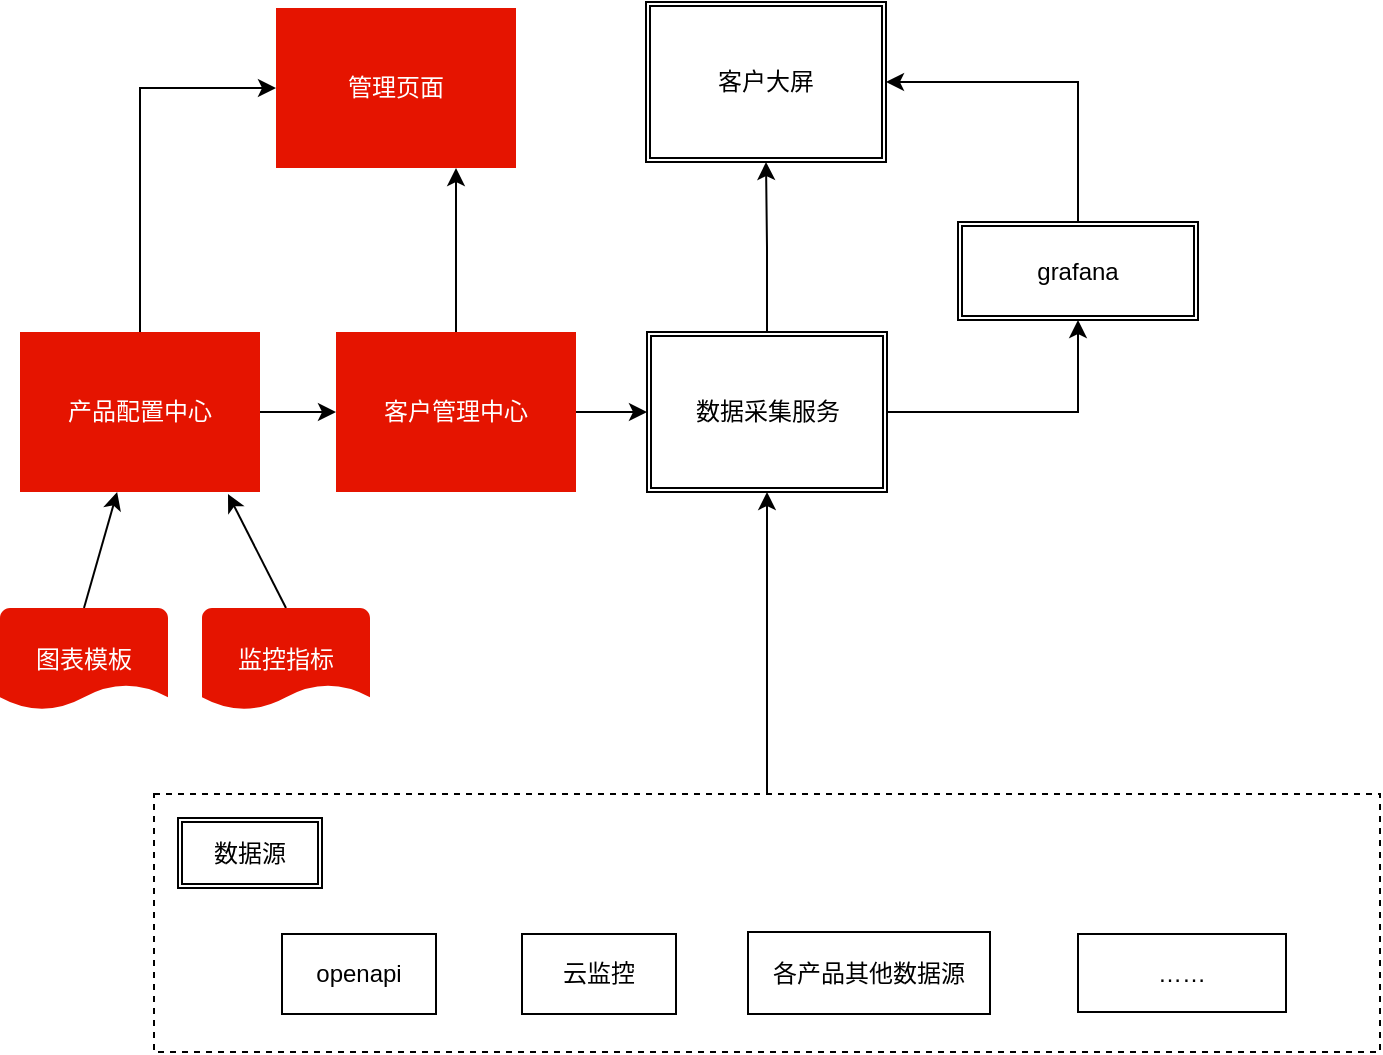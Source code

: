 <mxfile version="15.6.8" type="github">
  <diagram id="kgpKYQtTHZ0yAKxKKP6v" name="Page-1">
    <mxGraphModel dx="1298" dy="809" grid="0" gridSize="10" guides="1" tooltips="1" connect="1" arrows="1" fold="1" page="1" pageScale="1" pageWidth="850" pageHeight="1100" math="0" shadow="0">
      <root>
        <mxCell id="0" />
        <mxCell id="1" parent="0" />
        <mxCell id="z9opmIHiARBxPkGekNrL-34" style="edgeStyle=orthogonalEdgeStyle;rounded=0;orthogonalLoop=1;jettySize=auto;html=1;exitX=1;exitY=0.5;exitDx=0;exitDy=0;" edge="1" parent="1" source="z9opmIHiARBxPkGekNrL-1" target="z9opmIHiARBxPkGekNrL-2">
          <mxGeometry relative="1" as="geometry" />
        </mxCell>
        <mxCell id="z9opmIHiARBxPkGekNrL-36" style="edgeStyle=orthogonalEdgeStyle;rounded=0;orthogonalLoop=1;jettySize=auto;html=1;exitX=0.5;exitY=0;exitDx=0;exitDy=0;fontSize=14;entryX=0;entryY=0.5;entryDx=0;entryDy=0;" edge="1" parent="1" source="z9opmIHiARBxPkGekNrL-1" target="z9opmIHiARBxPkGekNrL-35">
          <mxGeometry relative="1" as="geometry" />
        </mxCell>
        <mxCell id="z9opmIHiARBxPkGekNrL-1" value="产品配置中心" style="shape=ext;double=1;rounded=0;whiteSpace=wrap;html=1;fillColor=#e51400;fontColor=#ffffff;strokeColor=none;" vertex="1" parent="1">
          <mxGeometry x="82" y="265" width="120" height="80" as="geometry" />
        </mxCell>
        <mxCell id="z9opmIHiARBxPkGekNrL-30" style="edgeStyle=none;rounded=0;orthogonalLoop=1;jettySize=auto;html=1;exitX=1;exitY=0.5;exitDx=0;exitDy=0;entryX=0;entryY=0.5;entryDx=0;entryDy=0;" edge="1" parent="1" source="z9opmIHiARBxPkGekNrL-2" target="z9opmIHiARBxPkGekNrL-4">
          <mxGeometry relative="1" as="geometry" />
        </mxCell>
        <mxCell id="z9opmIHiARBxPkGekNrL-37" style="rounded=0;orthogonalLoop=1;jettySize=auto;html=1;entryX=0.75;entryY=1;entryDx=0;entryDy=0;fontSize=14;" edge="1" parent="1" source="z9opmIHiARBxPkGekNrL-2" target="z9opmIHiARBxPkGekNrL-35">
          <mxGeometry relative="1" as="geometry" />
        </mxCell>
        <mxCell id="z9opmIHiARBxPkGekNrL-2" value="客户管理中心" style="shape=ext;double=1;rounded=0;whiteSpace=wrap;html=1;fillColor=#e51400;fontColor=#ffffff;strokeColor=none;" vertex="1" parent="1">
          <mxGeometry x="240" y="265" width="120" height="80" as="geometry" />
        </mxCell>
        <mxCell id="z9opmIHiARBxPkGekNrL-6" value="" style="edgeStyle=orthogonalEdgeStyle;rounded=0;orthogonalLoop=1;jettySize=auto;html=1;" edge="1" parent="1" source="z9opmIHiARBxPkGekNrL-4" target="z9opmIHiARBxPkGekNrL-5">
          <mxGeometry relative="1" as="geometry" />
        </mxCell>
        <mxCell id="z9opmIHiARBxPkGekNrL-32" style="edgeStyle=orthogonalEdgeStyle;rounded=0;orthogonalLoop=1;jettySize=auto;html=1;exitX=1;exitY=0.5;exitDx=0;exitDy=0;entryX=0.5;entryY=1;entryDx=0;entryDy=0;" edge="1" parent="1" source="z9opmIHiARBxPkGekNrL-4" target="z9opmIHiARBxPkGekNrL-7">
          <mxGeometry relative="1" as="geometry" />
        </mxCell>
        <mxCell id="z9opmIHiARBxPkGekNrL-4" value="数据采集服务" style="shape=ext;double=1;rounded=0;whiteSpace=wrap;html=1;" vertex="1" parent="1">
          <mxGeometry x="395.5" y="265" width="120" height="80" as="geometry" />
        </mxCell>
        <mxCell id="z9opmIHiARBxPkGekNrL-5" value="客户大屏" style="shape=ext;double=1;rounded=0;whiteSpace=wrap;html=1;" vertex="1" parent="1">
          <mxGeometry x="395" y="100" width="120" height="80" as="geometry" />
        </mxCell>
        <mxCell id="z9opmIHiARBxPkGekNrL-33" style="edgeStyle=orthogonalEdgeStyle;rounded=0;orthogonalLoop=1;jettySize=auto;html=1;entryX=1;entryY=0.5;entryDx=0;entryDy=0;exitX=0.5;exitY=0;exitDx=0;exitDy=0;" edge="1" parent="1" source="z9opmIHiARBxPkGekNrL-7" target="z9opmIHiARBxPkGekNrL-5">
          <mxGeometry relative="1" as="geometry" />
        </mxCell>
        <mxCell id="z9opmIHiARBxPkGekNrL-7" value="grafana" style="shape=ext;double=1;rounded=0;whiteSpace=wrap;html=1;" vertex="1" parent="1">
          <mxGeometry x="551" y="210" width="120" height="49" as="geometry" />
        </mxCell>
        <mxCell id="z9opmIHiARBxPkGekNrL-31" style="edgeStyle=none;rounded=0;orthogonalLoop=1;jettySize=auto;html=1;" edge="1" parent="1" source="z9opmIHiARBxPkGekNrL-12" target="z9opmIHiARBxPkGekNrL-4">
          <mxGeometry relative="1" as="geometry" />
        </mxCell>
        <mxCell id="z9opmIHiARBxPkGekNrL-12" value="" style="verticalLabelPosition=bottom;verticalAlign=top;html=1;shape=mxgraph.basic.rect;fillColor2=none;strokeWidth=1;size=20;indent=5;dashed=1;" vertex="1" parent="1">
          <mxGeometry x="149" y="496" width="613" height="129" as="geometry" />
        </mxCell>
        <mxCell id="z9opmIHiARBxPkGekNrL-3" value="数据源" style="shape=ext;double=1;rounded=0;whiteSpace=wrap;html=1;" vertex="1" parent="1">
          <mxGeometry x="161" y="508" width="72" height="35" as="geometry" />
        </mxCell>
        <mxCell id="z9opmIHiARBxPkGekNrL-21" value="" style="edgeStyle=none;rounded=0;orthogonalLoop=1;jettySize=auto;html=1;horizontal=1;entryX=1;entryY=0.5;entryDx=0;entryDy=0;" edge="1" parent="1" source="z9opmIHiARBxPkGekNrL-16" target="z9opmIHiARBxPkGekNrL-16">
          <mxGeometry relative="1" as="geometry" />
        </mxCell>
        <mxCell id="z9opmIHiARBxPkGekNrL-16" value="openapi" style="rounded=0;whiteSpace=wrap;html=1;align=center;" vertex="1" parent="1">
          <mxGeometry x="213" y="566" width="77" height="40" as="geometry" />
        </mxCell>
        <mxCell id="z9opmIHiARBxPkGekNrL-17" value="云监控" style="rounded=0;whiteSpace=wrap;html=1;align=center;" vertex="1" parent="1">
          <mxGeometry x="333" y="566" width="77" height="40" as="geometry" />
        </mxCell>
        <mxCell id="z9opmIHiARBxPkGekNrL-18" value="……" style="whiteSpace=wrap;html=1;rounded=0;" vertex="1" parent="1">
          <mxGeometry x="611" y="566" width="104" height="39" as="geometry" />
        </mxCell>
        <mxCell id="z9opmIHiARBxPkGekNrL-22" value="各产品其他数据源" style="rounded=0;whiteSpace=wrap;html=1;align=center;" vertex="1" parent="1">
          <mxGeometry x="446" y="565" width="121" height="41" as="geometry" />
        </mxCell>
        <mxCell id="z9opmIHiARBxPkGekNrL-27" style="edgeStyle=none;rounded=0;orthogonalLoop=1;jettySize=auto;html=1;exitX=0.5;exitY=0;exitDx=0;exitDy=0;exitPerimeter=0;" edge="1" parent="1" source="z9opmIHiARBxPkGekNrL-24" target="z9opmIHiARBxPkGekNrL-1">
          <mxGeometry relative="1" as="geometry" />
        </mxCell>
        <mxCell id="z9opmIHiARBxPkGekNrL-24" value="图表模板" style="strokeWidth=2;html=1;shape=mxgraph.flowchart.document2;whiteSpace=wrap;size=0.25;align=center;fillColor=#e51400;fontColor=#ffffff;strokeColor=none;" vertex="1" parent="1">
          <mxGeometry x="72" y="403" width="84" height="51" as="geometry" />
        </mxCell>
        <mxCell id="z9opmIHiARBxPkGekNrL-28" style="edgeStyle=none;rounded=0;orthogonalLoop=1;jettySize=auto;html=1;exitX=0.5;exitY=0;exitDx=0;exitDy=0;exitPerimeter=0;" edge="1" parent="1" source="z9opmIHiARBxPkGekNrL-25">
          <mxGeometry relative="1" as="geometry">
            <mxPoint x="186" y="346" as="targetPoint" />
          </mxGeometry>
        </mxCell>
        <mxCell id="z9opmIHiARBxPkGekNrL-25" value="监控指标" style="strokeWidth=2;html=1;shape=mxgraph.flowchart.document2;whiteSpace=wrap;size=0.25;align=center;fillColor=#e51400;fontColor=#ffffff;strokeColor=none;" vertex="1" parent="1">
          <mxGeometry x="173" y="403" width="84" height="51" as="geometry" />
        </mxCell>
        <mxCell id="z9opmIHiARBxPkGekNrL-35" value="管理页面" style="shape=ext;double=1;rounded=0;whiteSpace=wrap;html=1;fillColor=#e51400;fontColor=#ffffff;strokeColor=none;" vertex="1" parent="1">
          <mxGeometry x="210" y="103" width="120" height="80" as="geometry" />
        </mxCell>
      </root>
    </mxGraphModel>
  </diagram>
</mxfile>
